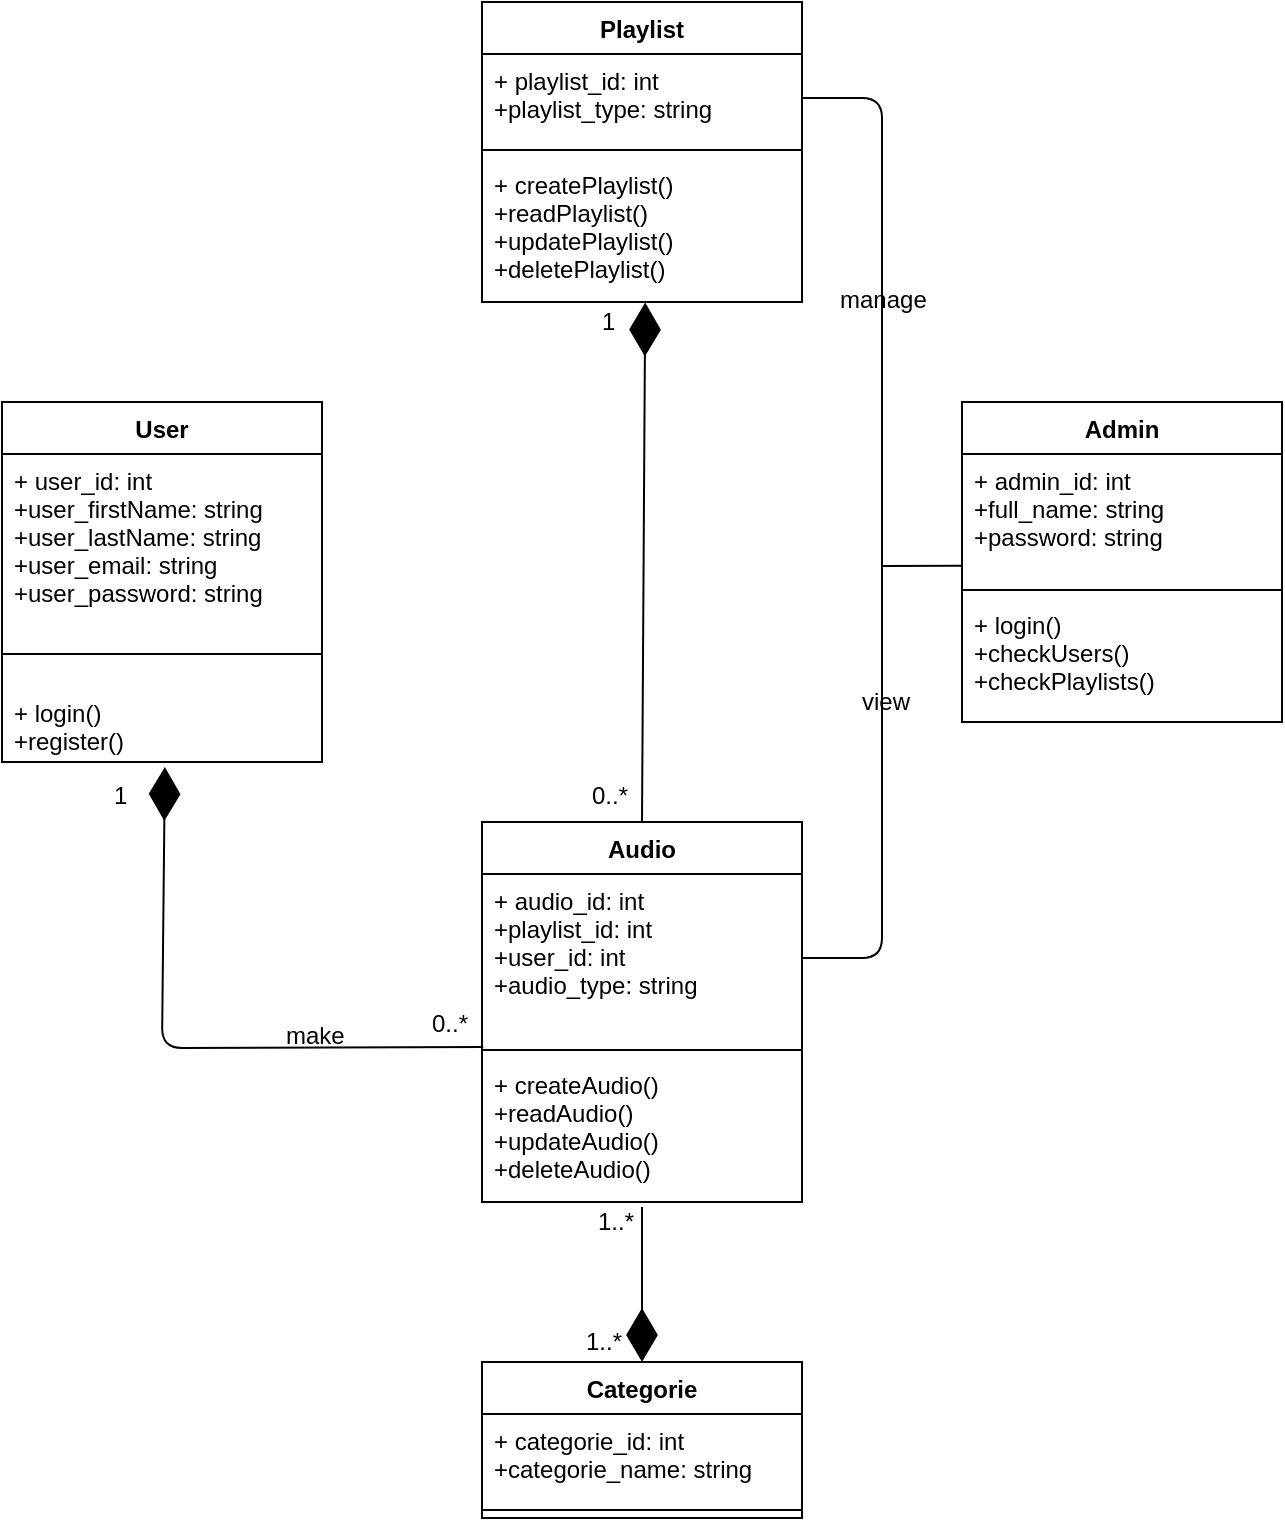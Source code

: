 <mxfile version="12.2.4" pages="1"><diagram id="KvwCwldB9cNd81aF8rad" name="Page-1"><mxGraphModel dx="192" dy="240" grid="1" gridSize="10" guides="1" tooltips="1" connect="1" arrows="1" fold="1" page="1" pageScale="1" pageWidth="850" pageHeight="1100" math="0" shadow="0"><root><mxCell id="0"/><mxCell id="1" parent="0"/><mxCell id="2" value="User" style="swimlane;fontStyle=1;align=center;verticalAlign=top;childLayout=stackLayout;horizontal=1;startSize=26;horizontalStack=0;resizeParent=1;resizeParentMax=0;resizeLast=0;collapsible=1;marginBottom=0;" parent="1" vertex="1"><mxGeometry x="40" y="280" width="160" height="180" as="geometry"/></mxCell><mxCell id="3" value="+ user_id: int&#10;+user_firstName: string&#10;+user_lastName: string&#10;+user_email: string&#10;+user_password: string" style="text;strokeColor=none;fillColor=none;align=left;verticalAlign=top;spacingLeft=4;spacingRight=4;overflow=hidden;rotatable=0;points=[[0,0.5],[1,0.5]];portConstraint=eastwest;" parent="2" vertex="1"><mxGeometry y="26" width="160" height="84" as="geometry"/></mxCell><mxCell id="4" value="" style="line;strokeWidth=1;fillColor=none;align=left;verticalAlign=middle;spacingTop=-1;spacingLeft=3;spacingRight=3;rotatable=0;labelPosition=right;points=[];portConstraint=eastwest;" parent="2" vertex="1"><mxGeometry y="110" width="160" height="32" as="geometry"/></mxCell><mxCell id="5" value="+ login()&#10;+register()" style="text;strokeColor=none;fillColor=none;align=left;verticalAlign=top;spacingLeft=4;spacingRight=4;overflow=hidden;rotatable=0;points=[[0,0.5],[1,0.5]];portConstraint=eastwest;" parent="2" vertex="1"><mxGeometry y="142" width="160" height="38" as="geometry"/></mxCell><mxCell id="6" value="Admin" style="swimlane;fontStyle=1;align=center;verticalAlign=top;childLayout=stackLayout;horizontal=1;startSize=26;horizontalStack=0;resizeParent=1;resizeParentMax=0;resizeLast=0;collapsible=1;marginBottom=0;" parent="1" vertex="1"><mxGeometry x="520" y="280" width="160" height="160" as="geometry"/></mxCell><mxCell id="7" value="+ admin_id: int&#10;+full_name: string&#10;+password: string" style="text;strokeColor=none;fillColor=none;align=left;verticalAlign=top;spacingLeft=4;spacingRight=4;overflow=hidden;rotatable=0;points=[[0,0.5],[1,0.5]];portConstraint=eastwest;" parent="6" vertex="1"><mxGeometry y="26" width="160" height="64" as="geometry"/></mxCell><mxCell id="8" value="" style="line;strokeWidth=1;fillColor=none;align=left;verticalAlign=middle;spacingTop=-1;spacingLeft=3;spacingRight=3;rotatable=0;labelPosition=right;points=[];portConstraint=eastwest;" parent="6" vertex="1"><mxGeometry y="90" width="160" height="8" as="geometry"/></mxCell><mxCell id="9" value="+ login()&#10;+checkUsers()&#10;+checkPlaylists()" style="text;strokeColor=none;fillColor=none;align=left;verticalAlign=top;spacingLeft=4;spacingRight=4;overflow=hidden;rotatable=0;points=[[0,0.5],[1,0.5]];portConstraint=eastwest;" parent="6" vertex="1"><mxGeometry y="98" width="160" height="62" as="geometry"/></mxCell><mxCell id="10" value="Playlist" style="swimlane;fontStyle=1;align=center;verticalAlign=top;childLayout=stackLayout;horizontal=1;startSize=26;horizontalStack=0;resizeParent=1;resizeParentMax=0;resizeLast=0;collapsible=1;marginBottom=0;" parent="1" vertex="1"><mxGeometry x="280" y="80" width="160" height="150" as="geometry"/></mxCell><mxCell id="11" value="+ playlist_id: int&#10;+playlist_type: string" style="text;strokeColor=none;fillColor=none;align=left;verticalAlign=top;spacingLeft=4;spacingRight=4;overflow=hidden;rotatable=0;points=[[0,0.5],[1,0.5]];portConstraint=eastwest;" parent="10" vertex="1"><mxGeometry y="26" width="160" height="44" as="geometry"/></mxCell><mxCell id="12" value="" style="line;strokeWidth=1;fillColor=none;align=left;verticalAlign=middle;spacingTop=-1;spacingLeft=3;spacingRight=3;rotatable=0;labelPosition=right;points=[];portConstraint=eastwest;" parent="10" vertex="1"><mxGeometry y="70" width="160" height="8" as="geometry"/></mxCell><mxCell id="13" value="+ createPlaylist()&#10;+readPlaylist()&#10;+updatePlaylist()&#10;+deletePlaylist()" style="text;strokeColor=none;fillColor=none;align=left;verticalAlign=top;spacingLeft=4;spacingRight=4;overflow=hidden;rotatable=0;points=[[0,0.5],[1,0.5]];portConstraint=eastwest;" parent="10" vertex="1"><mxGeometry y="78" width="160" height="72" as="geometry"/></mxCell><mxCell id="14" value="Audio" style="swimlane;fontStyle=1;align=center;verticalAlign=top;childLayout=stackLayout;horizontal=1;startSize=26;horizontalStack=0;resizeParent=1;resizeParentMax=0;resizeLast=0;collapsible=1;marginBottom=0;" parent="1" vertex="1"><mxGeometry x="280" y="490" width="160" height="190" as="geometry"><mxRectangle x="280" y="490" width="60" height="26" as="alternateBounds"/></mxGeometry></mxCell><mxCell id="15" value="+ audio_id: int&#10;+playlist_id: int&#10;+user_id: int&#10;+audio_type: string" style="text;strokeColor=none;fillColor=none;align=left;verticalAlign=top;spacingLeft=4;spacingRight=4;overflow=hidden;rotatable=0;points=[[0,0.5],[1,0.5]];portConstraint=eastwest;" parent="14" vertex="1"><mxGeometry y="26" width="160" height="84" as="geometry"/></mxCell><mxCell id="16" value="" style="line;strokeWidth=1;fillColor=none;align=left;verticalAlign=middle;spacingTop=-1;spacingLeft=3;spacingRight=3;rotatable=0;labelPosition=right;points=[];portConstraint=eastwest;" parent="14" vertex="1"><mxGeometry y="110" width="160" height="8" as="geometry"/></mxCell><mxCell id="17" value="+ createAudio()&#10;+readAudio()&#10;+updateAudio()&#10;+deleteAudio()" style="text;strokeColor=none;fillColor=none;align=left;verticalAlign=top;spacingLeft=4;spacingRight=4;overflow=hidden;rotatable=0;points=[[0,0.5],[1,0.5]];portConstraint=eastwest;" parent="14" vertex="1"><mxGeometry y="118" width="160" height="72" as="geometry"/></mxCell><mxCell id="19" value="" style="endArrow=none;html=1;entryX=1;entryY=0.5;entryDx=0;entryDy=0;exitX=1;exitY=0.5;exitDx=0;exitDy=0;" parent="1" source="15" target="11" edge="1"><mxGeometry width="50" height="50" relative="1" as="geometry"><mxPoint x="480" y="560" as="sourcePoint"/><mxPoint x="480" y="130" as="targetPoint"/><Array as="points"><mxPoint x="480" y="558"/><mxPoint x="480" y="128"/></Array></mxGeometry></mxCell><mxCell id="20" value="manage" style="text;html=1;resizable=0;points=[];autosize=1;align=left;verticalAlign=top;spacingTop=-4;" parent="1" vertex="1"><mxGeometry x="457" y="219" width="60" height="20" as="geometry"/></mxCell><mxCell id="24" value="view" style="text;html=1;resizable=0;points=[];autosize=1;align=left;verticalAlign=top;spacingTop=-4;" parent="1" vertex="1"><mxGeometry x="468" y="420" width="40" height="20" as="geometry"/></mxCell><mxCell id="25" value="" style="endArrow=diamondThin;endFill=1;endSize=24;html=1;entryX=0.51;entryY=1.004;entryDx=0;entryDy=0;entryPerimeter=0;exitX=0.5;exitY=0;exitDx=0;exitDy=0;" parent="1" source="14" target="13" edge="1"><mxGeometry width="160" relative="1" as="geometry"><mxPoint x="80" y="700" as="sourcePoint"/><mxPoint x="240" y="700" as="targetPoint"/></mxGeometry></mxCell><mxCell id="26" value="0..*" style="text;html=1;resizable=0;points=[];autosize=1;align=left;verticalAlign=top;spacingTop=-4;" parent="1" vertex="1"><mxGeometry x="333" y="467" width="30" height="20" as="geometry"/></mxCell><mxCell id="27" value="1" style="text;html=1;resizable=0;points=[];autosize=1;align=left;verticalAlign=top;spacingTop=-4;" parent="1" vertex="1"><mxGeometry x="338" y="230" width="20" height="20" as="geometry"/></mxCell><mxCell id="28" value="" style="endArrow=diamondThin;endFill=1;endSize=24;html=1;entryX=0.509;entryY=1.066;entryDx=0;entryDy=0;entryPerimeter=0;exitX=0.004;exitY=1.03;exitDx=0;exitDy=0;exitPerimeter=0;" parent="1" source="15" target="5" edge="1"><mxGeometry width="160" relative="1" as="geometry"><mxPoint x="160" y="746.5" as="sourcePoint"/><mxPoint x="161.6" y="486.788" as="targetPoint"/><Array as="points"><mxPoint x="120" y="603"/></Array></mxGeometry></mxCell><mxCell id="29" value="make" style="text;html=1;resizable=0;points=[];autosize=1;align=left;verticalAlign=top;spacingTop=-4;" parent="1" vertex="1"><mxGeometry x="180" y="587" width="40" height="20" as="geometry"/></mxCell><mxCell id="30" value="0..*" style="text;html=1;resizable=0;points=[];autosize=1;align=left;verticalAlign=top;spacingTop=-4;" parent="1" vertex="1"><mxGeometry x="253" y="581" width="30" height="20" as="geometry"/></mxCell><mxCell id="31" value="1" style="text;html=1;resizable=0;points=[];autosize=1;align=left;verticalAlign=top;spacingTop=-4;" parent="1" vertex="1"><mxGeometry x="94" y="467" width="20" height="20" as="geometry"/></mxCell><mxCell id="32" value="" style="endArrow=none;html=1;entryX=0;entryY=0.874;entryDx=0;entryDy=0;entryPerimeter=0;" parent="1" target="7" edge="1"><mxGeometry width="50" height="50" relative="1" as="geometry"><mxPoint x="480" y="362" as="sourcePoint"/><mxPoint x="520" y="361" as="targetPoint"/></mxGeometry></mxCell><mxCell id="33" value="Categorie" style="swimlane;fontStyle=1;align=center;verticalAlign=top;childLayout=stackLayout;horizontal=1;startSize=26;horizontalStack=0;resizeParent=1;resizeParentMax=0;resizeLast=0;collapsible=1;marginBottom=0;" vertex="1" parent="1"><mxGeometry x="280" y="760" width="160" height="78" as="geometry"/></mxCell><mxCell id="34" value="+ categorie_id: int&#10;+categorie_name: string" style="text;strokeColor=none;fillColor=none;align=left;verticalAlign=top;spacingLeft=4;spacingRight=4;overflow=hidden;rotatable=0;points=[[0,0.5],[1,0.5]];portConstraint=eastwest;" vertex="1" parent="33"><mxGeometry y="26" width="160" height="44" as="geometry"/></mxCell><mxCell id="35" value="" style="line;strokeWidth=1;fillColor=none;align=left;verticalAlign=middle;spacingTop=-1;spacingLeft=3;spacingRight=3;rotatable=0;labelPosition=right;points=[];portConstraint=eastwest;" vertex="1" parent="33"><mxGeometry y="70" width="160" height="8" as="geometry"/></mxCell><mxCell id="37" value="" style="endArrow=diamondThin;endFill=1;endSize=24;html=1;exitX=0.5;exitY=1.035;exitDx=0;exitDy=0;exitPerimeter=0;entryX=0.5;entryY=0;entryDx=0;entryDy=0;" edge="1" parent="1" source="17" target="33"><mxGeometry width="160" relative="1" as="geometry"><mxPoint x="364" y="760" as="sourcePoint"/><mxPoint x="410" y="720" as="targetPoint"/></mxGeometry></mxCell><mxCell id="38" value="1..*" style="text;html=1;resizable=0;points=[];autosize=1;align=left;verticalAlign=top;spacingTop=-4;" vertex="1" parent="1"><mxGeometry x="330" y="740" width="30" height="20" as="geometry"/></mxCell><mxCell id="40" value="1..*" style="text;html=1;resizable=0;points=[];autosize=1;align=left;verticalAlign=top;spacingTop=-4;" vertex="1" parent="1"><mxGeometry x="336" y="680" width="30" height="20" as="geometry"/></mxCell></root></mxGraphModel></diagram></mxfile>